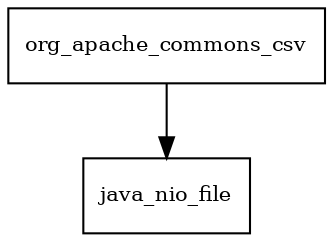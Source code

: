 digraph commons_csv_1_5_package_dependencies {
  node [shape = box, fontsize=10.0];
  org_apache_commons_csv -> java_nio_file;
}
